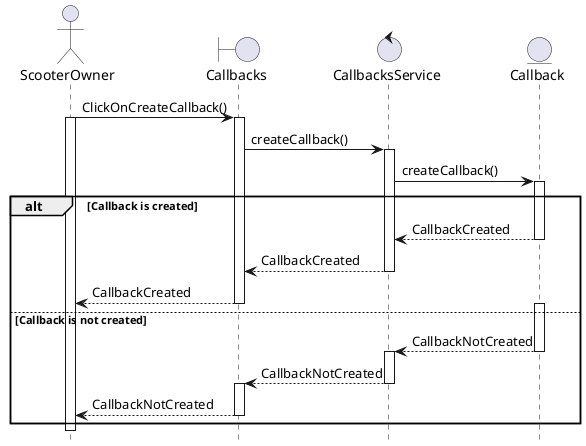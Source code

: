 @startuml callback
hide footbox
actor ScooterOwner as so
boundary Callbacks as cl
control CallbacksService as cs
entity Callback as c

so -> cl : ClickOnCreateCallback()
activate so
activate cl
cl -> cs : createCallback()
activate cs
cs -> c : createCallback()
activate c
alt Callback is created
c --> cs : CallbackCreated
deactivate c
cs --> cl : CallbackCreated
deactivate cs
cl --> so : CallbackCreated
deactivate cl
else Callback is not created
activate c
c --> cs : CallbackNotCreated
deactivate c
activate cs
cs --> cl : CallbackNotCreated
deactivate cs
activate cl
cl --> so : CallbackNotCreated
deactivate cl
end

deactivate cl
deactivate so


@enduml
